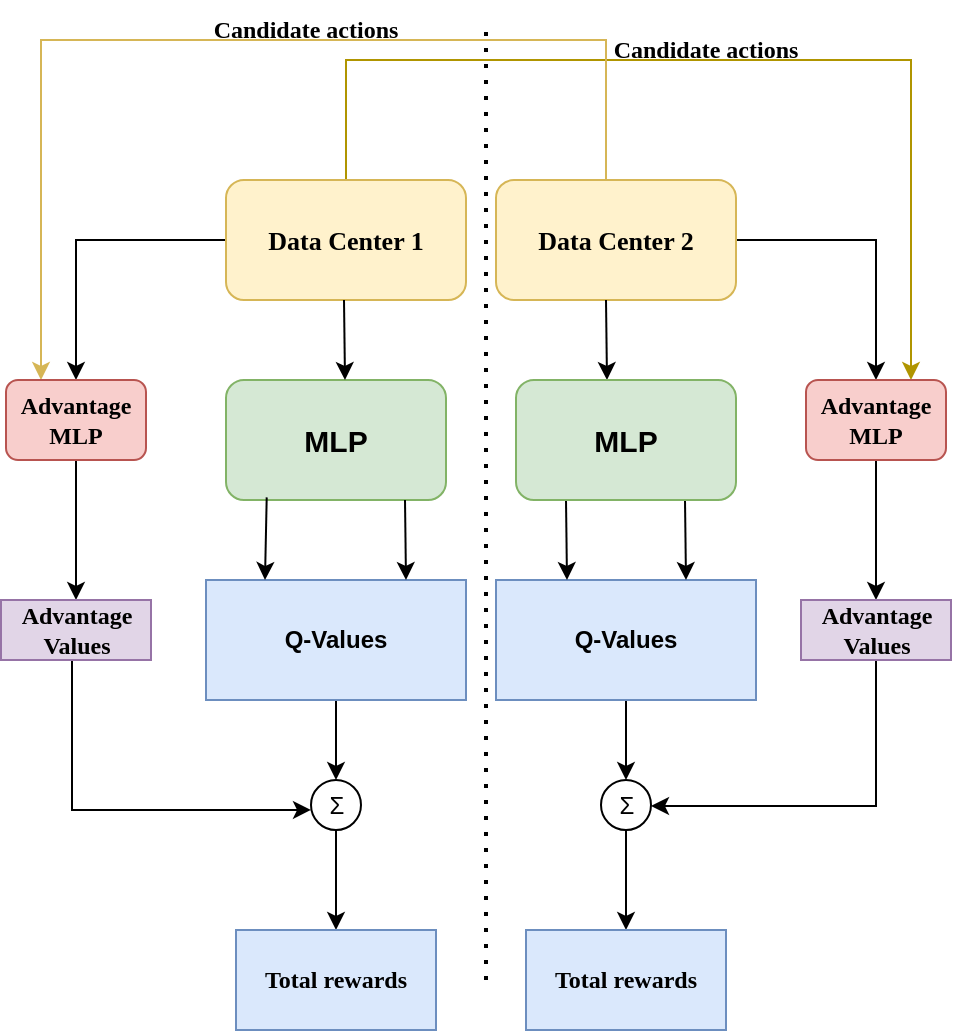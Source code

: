 <mxfile version="24.5.4" type="device">
  <diagram name="第 1 页" id="pJdyczVsMALMEQaMBV4m">
    <mxGraphModel dx="1018" dy="543" grid="1" gridSize="10" guides="1" tooltips="1" connect="1" arrows="1" fold="1" page="1" pageScale="1" pageWidth="827" pageHeight="1169" math="0" shadow="0">
      <root>
        <mxCell id="0" />
        <mxCell id="1" parent="0" />
        <mxCell id="CzZX7_6wf1Wb1evVHJoa-27" style="edgeStyle=orthogonalEdgeStyle;rounded=0;orthogonalLoop=1;jettySize=auto;html=1;entryX=0.5;entryY=0;entryDx=0;entryDy=0;" edge="1" parent="1" source="1oNUFTdKYFY6042tx4Vl-1" target="CzZX7_6wf1Wb1evVHJoa-23">
          <mxGeometry relative="1" as="geometry" />
        </mxCell>
        <mxCell id="CzZX7_6wf1Wb1evVHJoa-29" style="edgeStyle=orthogonalEdgeStyle;rounded=0;orthogonalLoop=1;jettySize=auto;html=1;entryX=0.75;entryY=0;entryDx=0;entryDy=0;fillColor=#e3c800;strokeColor=#B09500;" edge="1" parent="1" source="1oNUFTdKYFY6042tx4Vl-1" target="CzZX7_6wf1Wb1evVHJoa-24">
          <mxGeometry relative="1" as="geometry">
            <Array as="points">
              <mxPoint x="430" y="150" />
              <mxPoint x="712" y="150" />
            </Array>
          </mxGeometry>
        </mxCell>
        <mxCell id="1oNUFTdKYFY6042tx4Vl-1" value="&lt;font style=&quot;font-size: 13px;&quot; face=&quot;Times New Roman&quot;&gt;&lt;b&gt;Data Center 1&lt;/b&gt;&lt;/font&gt;" style="rounded=1;whiteSpace=wrap;html=1;fillColor=#fff2cc;strokeColor=#d6b656;" parent="1" vertex="1">
          <mxGeometry x="370" y="210" width="120" height="60" as="geometry" />
        </mxCell>
        <mxCell id="CzZX7_6wf1Wb1evVHJoa-26" style="edgeStyle=orthogonalEdgeStyle;rounded=0;orthogonalLoop=1;jettySize=auto;html=1;" edge="1" parent="1" source="1oNUFTdKYFY6042tx4Vl-2" target="CzZX7_6wf1Wb1evVHJoa-24">
          <mxGeometry relative="1" as="geometry" />
        </mxCell>
        <mxCell id="CzZX7_6wf1Wb1evVHJoa-30" style="edgeStyle=orthogonalEdgeStyle;rounded=0;orthogonalLoop=1;jettySize=auto;html=1;entryX=0.25;entryY=0;entryDx=0;entryDy=0;fillColor=#fff2cc;strokeColor=#d6b656;" edge="1" parent="1" source="1oNUFTdKYFY6042tx4Vl-2" target="CzZX7_6wf1Wb1evVHJoa-23">
          <mxGeometry relative="1" as="geometry">
            <Array as="points">
              <mxPoint x="560" y="140" />
              <mxPoint x="277" y="140" />
            </Array>
          </mxGeometry>
        </mxCell>
        <mxCell id="1oNUFTdKYFY6042tx4Vl-2" value="&lt;span style=&quot;font-family: &amp;quot;Times New Roman&amp;quot;; font-size: 13px;&quot;&gt;&lt;b&gt;Data Center 2&lt;/b&gt;&lt;/span&gt;" style="rounded=1;whiteSpace=wrap;html=1;fillColor=#fff2cc;strokeColor=#d6b656;" parent="1" vertex="1">
          <mxGeometry x="505" y="210" width="120" height="60" as="geometry" />
        </mxCell>
        <mxCell id="1oNUFTdKYFY6042tx4Vl-4" value="&lt;b&gt;&lt;font style=&quot;font-size: 15px;&quot;&gt;MLP&lt;/font&gt;&lt;/b&gt;" style="rounded=1;whiteSpace=wrap;html=1;fillColor=#d5e8d4;strokeColor=#82b366;" parent="1" vertex="1">
          <mxGeometry x="370" y="310" width="110" height="60" as="geometry" />
        </mxCell>
        <mxCell id="CzZX7_6wf1Wb1evVHJoa-37" style="edgeStyle=orthogonalEdgeStyle;rounded=0;orthogonalLoop=1;jettySize=auto;html=1;entryX=0.5;entryY=0;entryDx=0;entryDy=0;" edge="1" parent="1" source="CzZX7_6wf1Wb1evVHJoa-4" target="CzZX7_6wf1Wb1evVHJoa-33">
          <mxGeometry relative="1" as="geometry" />
        </mxCell>
        <mxCell id="CzZX7_6wf1Wb1evVHJoa-4" value="&lt;b&gt;Q-Values&lt;/b&gt;" style="rounded=0;whiteSpace=wrap;html=1;fillColor=#dae8fc;strokeColor=#6c8ebf;" vertex="1" parent="1">
          <mxGeometry x="360" y="410" width="130" height="60" as="geometry" />
        </mxCell>
        <mxCell id="CzZX7_6wf1Wb1evVHJoa-38" style="edgeStyle=orthogonalEdgeStyle;rounded=0;orthogonalLoop=1;jettySize=auto;html=1;entryX=0.5;entryY=0;entryDx=0;entryDy=0;" edge="1" parent="1" source="CzZX7_6wf1Wb1evVHJoa-6" target="CzZX7_6wf1Wb1evVHJoa-31">
          <mxGeometry relative="1" as="geometry" />
        </mxCell>
        <mxCell id="CzZX7_6wf1Wb1evVHJoa-6" value="&lt;b&gt;Q-Values&lt;/b&gt;" style="rounded=0;whiteSpace=wrap;html=1;fillColor=#dae8fc;strokeColor=#6c8ebf;" vertex="1" parent="1">
          <mxGeometry x="505" y="410" width="130" height="60" as="geometry" />
        </mxCell>
        <mxCell id="CzZX7_6wf1Wb1evVHJoa-9" value="" style="endArrow=classic;html=1;rounded=0;exitX=0.185;exitY=0.978;exitDx=0;exitDy=0;exitPerimeter=0;" edge="1" parent="1" source="1oNUFTdKYFY6042tx4Vl-4">
          <mxGeometry width="50" height="50" relative="1" as="geometry">
            <mxPoint x="389.5" y="380" as="sourcePoint" />
            <mxPoint x="389.5" y="410" as="targetPoint" />
          </mxGeometry>
        </mxCell>
        <mxCell id="CzZX7_6wf1Wb1evVHJoa-10" value="" style="endArrow=classic;html=1;rounded=0;exitX=0.076;exitY=1;exitDx=0;exitDy=0;exitPerimeter=0;" edge="1" parent="1">
          <mxGeometry width="50" height="50" relative="1" as="geometry">
            <mxPoint x="459.5" y="370" as="sourcePoint" />
            <mxPoint x="460" y="410" as="targetPoint" />
          </mxGeometry>
        </mxCell>
        <mxCell id="CzZX7_6wf1Wb1evVHJoa-11" value="" style="endArrow=classic;html=1;rounded=0;exitX=0.076;exitY=1;exitDx=0;exitDy=0;exitPerimeter=0;" edge="1" parent="1">
          <mxGeometry width="50" height="50" relative="1" as="geometry">
            <mxPoint x="540" y="370" as="sourcePoint" />
            <mxPoint x="540.5" y="410" as="targetPoint" />
          </mxGeometry>
        </mxCell>
        <mxCell id="CzZX7_6wf1Wb1evVHJoa-12" value="" style="endArrow=classic;html=1;rounded=0;exitX=0.076;exitY=1;exitDx=0;exitDy=0;exitPerimeter=0;" edge="1" parent="1">
          <mxGeometry width="50" height="50" relative="1" as="geometry">
            <mxPoint x="599.5" y="370" as="sourcePoint" />
            <mxPoint x="600" y="410" as="targetPoint" />
          </mxGeometry>
        </mxCell>
        <mxCell id="CzZX7_6wf1Wb1evVHJoa-13" value="" style="endArrow=classic;html=1;rounded=0;exitX=0.076;exitY=1;exitDx=0;exitDy=0;exitPerimeter=0;" edge="1" parent="1">
          <mxGeometry width="50" height="50" relative="1" as="geometry">
            <mxPoint x="429" y="270" as="sourcePoint" />
            <mxPoint x="429.5" y="310" as="targetPoint" />
          </mxGeometry>
        </mxCell>
        <mxCell id="CzZX7_6wf1Wb1evVHJoa-14" value="" style="endArrow=classic;html=1;rounded=0;exitX=0.076;exitY=1;exitDx=0;exitDy=0;exitPerimeter=0;" edge="1" parent="1">
          <mxGeometry width="50" height="50" relative="1" as="geometry">
            <mxPoint x="560" y="270" as="sourcePoint" />
            <mxPoint x="560.5" y="310" as="targetPoint" />
          </mxGeometry>
        </mxCell>
        <mxCell id="CzZX7_6wf1Wb1evVHJoa-15" value="&lt;b&gt;&lt;font style=&quot;font-size: 15px;&quot;&gt;MLP&lt;/font&gt;&lt;/b&gt;" style="rounded=1;whiteSpace=wrap;html=1;fillColor=#d5e8d4;strokeColor=#82b366;" vertex="1" parent="1">
          <mxGeometry x="515" y="310" width="110" height="60" as="geometry" />
        </mxCell>
        <mxCell id="CzZX7_6wf1Wb1evVHJoa-35" style="edgeStyle=orthogonalEdgeStyle;rounded=0;orthogonalLoop=1;jettySize=auto;html=1;exitX=0.5;exitY=1;exitDx=0;exitDy=0;" edge="1" parent="1" source="CzZX7_6wf1Wb1evVHJoa-47">
          <mxGeometry relative="1" as="geometry">
            <mxPoint x="292.5" y="464.97" as="sourcePoint" />
            <mxPoint x="412.5" y="524.97" as="targetPoint" />
            <Array as="points">
              <mxPoint x="293" y="450" />
              <mxPoint x="293" y="525" />
            </Array>
          </mxGeometry>
        </mxCell>
        <mxCell id="CzZX7_6wf1Wb1evVHJoa-49" value="" style="edgeStyle=orthogonalEdgeStyle;rounded=0;orthogonalLoop=1;jettySize=auto;html=1;" edge="1" parent="1" source="CzZX7_6wf1Wb1evVHJoa-23" target="CzZX7_6wf1Wb1evVHJoa-47">
          <mxGeometry relative="1" as="geometry" />
        </mxCell>
        <mxCell id="CzZX7_6wf1Wb1evVHJoa-23" value="&lt;div&gt;&lt;b style=&quot;font-family: &amp;quot;Times New Roman&amp;quot;;&quot;&gt;Advantage&lt;/b&gt;&lt;font face=&quot;Times New Roman&quot;&gt;&lt;b&gt;&lt;br&gt;&lt;/b&gt;&lt;/font&gt;&lt;/div&gt;&lt;font face=&quot;Times New Roman&quot;&gt;&lt;b&gt;MLP&lt;/b&gt;&lt;/font&gt;" style="rounded=1;whiteSpace=wrap;html=1;fillColor=#f8cecc;strokeColor=#b85450;" vertex="1" parent="1">
          <mxGeometry x="260" y="310" width="70" height="40" as="geometry" />
        </mxCell>
        <mxCell id="CzZX7_6wf1Wb1evVHJoa-36" style="edgeStyle=orthogonalEdgeStyle;rounded=0;orthogonalLoop=1;jettySize=auto;html=1;entryX=1;entryY=0.5;entryDx=0;entryDy=0;exitX=0.5;exitY=1;exitDx=0;exitDy=0;" edge="1" parent="1" target="CzZX7_6wf1Wb1evVHJoa-31">
          <mxGeometry relative="1" as="geometry">
            <mxPoint x="440" y="520" as="targetPoint" />
            <mxPoint x="695" y="450" as="sourcePoint" />
            <Array as="points">
              <mxPoint x="695" y="523" />
              <mxPoint x="583" y="523" />
            </Array>
          </mxGeometry>
        </mxCell>
        <mxCell id="CzZX7_6wf1Wb1evVHJoa-51" value="" style="edgeStyle=orthogonalEdgeStyle;rounded=0;orthogonalLoop=1;jettySize=auto;html=1;" edge="1" parent="1" source="CzZX7_6wf1Wb1evVHJoa-24" target="CzZX7_6wf1Wb1evVHJoa-50">
          <mxGeometry relative="1" as="geometry" />
        </mxCell>
        <mxCell id="CzZX7_6wf1Wb1evVHJoa-24" value="&lt;div&gt;&lt;font face=&quot;Times New Roman&quot;&gt;&lt;b&gt;Advantage&lt;/b&gt;&lt;/font&gt;&lt;/div&gt;&lt;font face=&quot;Times New Roman&quot;&gt;&lt;b&gt;MLP&lt;/b&gt;&lt;/font&gt;" style="rounded=1;whiteSpace=wrap;html=1;fillColor=#f8cecc;strokeColor=#b85450;" vertex="1" parent="1">
          <mxGeometry x="660" y="310" width="70" height="40" as="geometry" />
        </mxCell>
        <mxCell id="CzZX7_6wf1Wb1evVHJoa-45" value="" style="edgeStyle=orthogonalEdgeStyle;rounded=0;orthogonalLoop=1;jettySize=auto;html=1;" edge="1" parent="1" source="CzZX7_6wf1Wb1evVHJoa-31" target="CzZX7_6wf1Wb1evVHJoa-44">
          <mxGeometry relative="1" as="geometry" />
        </mxCell>
        <mxCell id="CzZX7_6wf1Wb1evVHJoa-31" value="Σ" style="ellipse;whiteSpace=wrap;html=1;aspect=fixed;" vertex="1" parent="1">
          <mxGeometry x="557.5" y="510" width="25" height="25" as="geometry" />
        </mxCell>
        <mxCell id="CzZX7_6wf1Wb1evVHJoa-43" value="" style="edgeStyle=orthogonalEdgeStyle;rounded=0;orthogonalLoop=1;jettySize=auto;html=1;" edge="1" parent="1" source="CzZX7_6wf1Wb1evVHJoa-33" target="CzZX7_6wf1Wb1evVHJoa-42">
          <mxGeometry relative="1" as="geometry" />
        </mxCell>
        <mxCell id="CzZX7_6wf1Wb1evVHJoa-33" value="Σ" style="ellipse;whiteSpace=wrap;html=1;aspect=fixed;" vertex="1" parent="1">
          <mxGeometry x="412.5" y="510" width="25" height="25" as="geometry" />
        </mxCell>
        <mxCell id="CzZX7_6wf1Wb1evVHJoa-39" value="&lt;font face=&quot;Times New Roman&quot;&gt;&lt;b&gt;Candidate actions&lt;/b&gt;&lt;/font&gt;" style="text;html=1;align=center;verticalAlign=middle;whiteSpace=wrap;rounded=0;" vertex="1" parent="1">
          <mxGeometry x="360" y="120" width="100" height="30" as="geometry" />
        </mxCell>
        <mxCell id="CzZX7_6wf1Wb1evVHJoa-40" value="&lt;font face=&quot;Times New Roman&quot;&gt;&lt;b&gt;Candidate actions&lt;/b&gt;&lt;/font&gt;" style="text;html=1;align=center;verticalAlign=middle;whiteSpace=wrap;rounded=0;" vertex="1" parent="1">
          <mxGeometry x="560" y="130" width="100" height="30" as="geometry" />
        </mxCell>
        <mxCell id="CzZX7_6wf1Wb1evVHJoa-42" value="&lt;font face=&quot;Times New Roman&quot;&gt;&lt;b&gt;Total rewards&lt;/b&gt;&lt;/font&gt;" style="whiteSpace=wrap;html=1;fillColor=#dae8fc;strokeColor=#6c8ebf;" vertex="1" parent="1">
          <mxGeometry x="375" y="585" width="100" height="50" as="geometry" />
        </mxCell>
        <mxCell id="CzZX7_6wf1Wb1evVHJoa-44" value="&lt;font face=&quot;Times New Roman&quot;&gt;&lt;b&gt;Total rewards&lt;/b&gt;&lt;/font&gt;" style="whiteSpace=wrap;html=1;fillColor=#dae8fc;strokeColor=#6c8ebf;" vertex="1" parent="1">
          <mxGeometry x="520" y="585" width="100" height="50" as="geometry" />
        </mxCell>
        <mxCell id="CzZX7_6wf1Wb1evVHJoa-47" value="&lt;font face=&quot;Times New Roman&quot;&gt;&lt;b&gt;Advantage Values&lt;/b&gt;&lt;/font&gt;" style="rounded=0;whiteSpace=wrap;html=1;fillColor=#e1d5e7;strokeColor=#9673a6;" vertex="1" parent="1">
          <mxGeometry x="257.5" y="420" width="75" height="30" as="geometry" />
        </mxCell>
        <mxCell id="CzZX7_6wf1Wb1evVHJoa-50" value="&lt;font face=&quot;Times New Roman&quot;&gt;&lt;b&gt;Advantage Values&lt;/b&gt;&lt;/font&gt;" style="rounded=0;whiteSpace=wrap;html=1;fillColor=#e1d5e7;strokeColor=#9673a6;" vertex="1" parent="1">
          <mxGeometry x="657.5" y="420" width="75" height="30" as="geometry" />
        </mxCell>
        <mxCell id="CzZX7_6wf1Wb1evVHJoa-52" value="" style="endArrow=none;dashed=1;html=1;dashPattern=1 3;strokeWidth=2;rounded=0;" edge="1" parent="1">
          <mxGeometry width="50" height="50" relative="1" as="geometry">
            <mxPoint x="500" y="610" as="sourcePoint" />
            <mxPoint x="500" y="130" as="targetPoint" />
          </mxGeometry>
        </mxCell>
      </root>
    </mxGraphModel>
  </diagram>
</mxfile>
